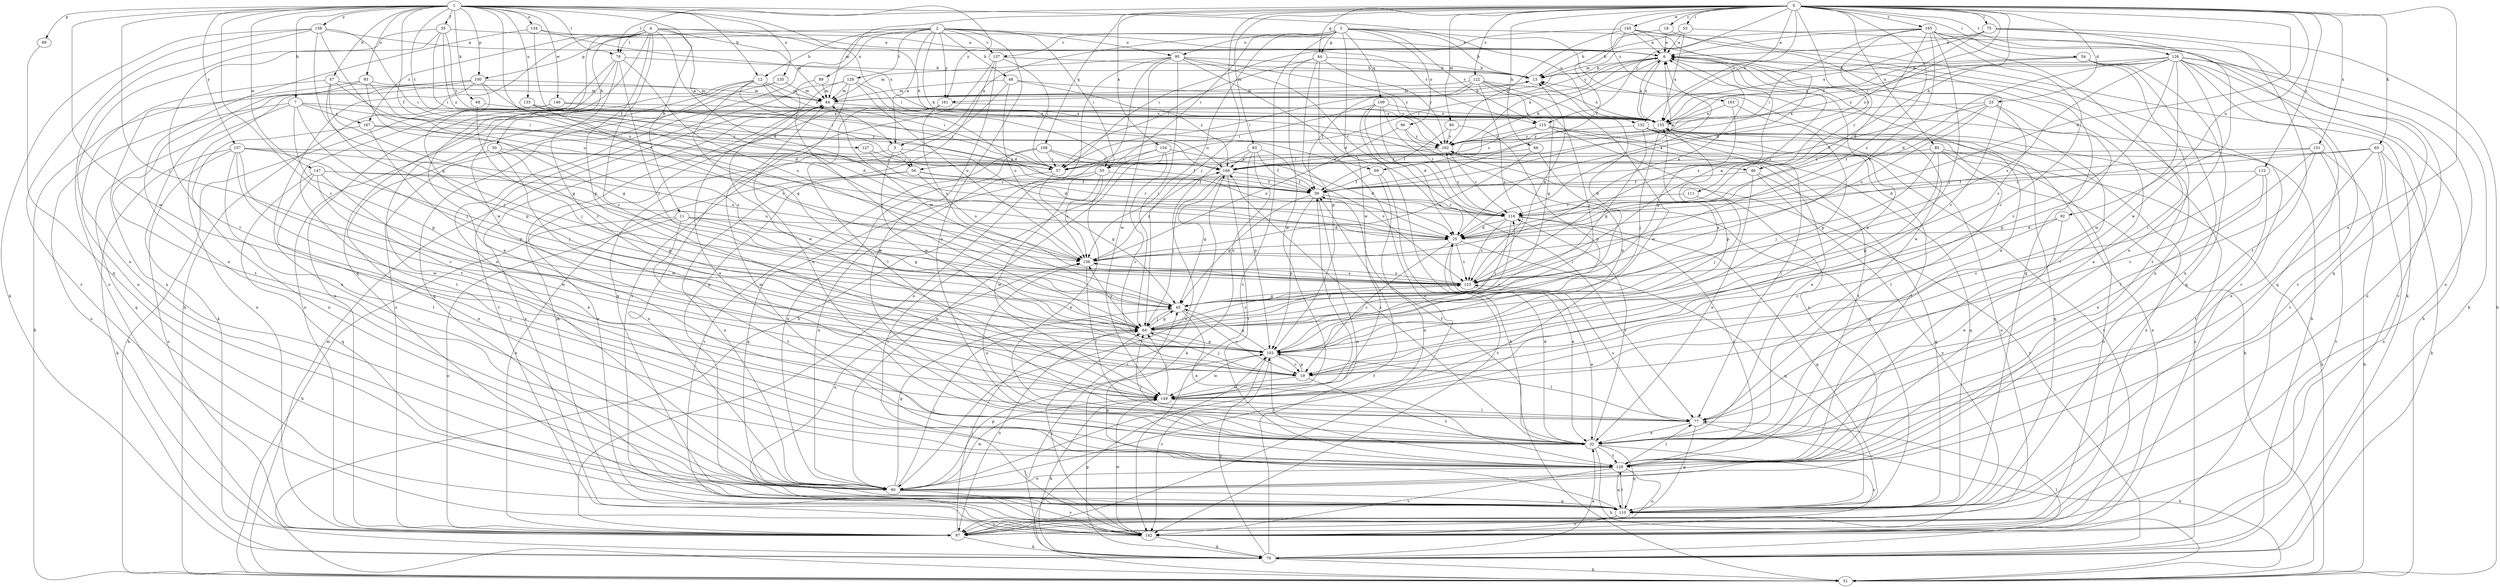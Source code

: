 strict digraph  {
0;
1;
2;
3;
4;
5;
6;
7;
11;
12;
13;
18;
19;
23;
25;
32;
35;
39;
44;
45;
46;
47;
48;
50;
51;
53;
54;
55;
56;
57;
64;
65;
66;
68;
69;
70;
75;
76;
77;
80;
83;
84;
85;
89;
90;
92;
93;
95;
96;
97;
99;
100;
103;
108;
109;
110;
111;
112;
115;
116;
122;
123;
126;
127;
128;
129;
132;
133;
134;
135;
136;
137;
142;
145;
146;
147;
149;
151;
154;
155;
157;
158;
161;
162;
163;
165;
167;
168;
0 -> 18  [label=c];
0 -> 23  [label=d];
0 -> 25  [label=d];
0 -> 32  [label=e];
0 -> 44  [label=g];
0 -> 46  [label=h];
0 -> 53  [label=i];
0 -> 54  [label=i];
0 -> 55  [label=i];
0 -> 64  [label=j];
0 -> 65  [label=k];
0 -> 66  [label=k];
0 -> 75  [label=l];
0 -> 76  [label=l];
0 -> 80  [label=m];
0 -> 83  [label=m];
0 -> 84  [label=m];
0 -> 85  [label=n];
0 -> 92  [label=o];
0 -> 108  [label=q];
0 -> 111  [label=r];
0 -> 112  [label=r];
0 -> 115  [label=r];
0 -> 122  [label=s];
0 -> 123  [label=s];
0 -> 126  [label=t];
0 -> 132  [label=u];
0 -> 145  [label=w];
0 -> 151  [label=x];
0 -> 154  [label=x];
0 -> 155  [label=x];
0 -> 163  [label=z];
0 -> 165  [label=z];
1 -> 7  [label=b];
1 -> 11  [label=b];
1 -> 12  [label=b];
1 -> 19  [label=c];
1 -> 35  [label=f];
1 -> 39  [label=f];
1 -> 46  [label=h];
1 -> 47  [label=h];
1 -> 64  [label=j];
1 -> 68  [label=k];
1 -> 76  [label=l];
1 -> 93  [label=o];
1 -> 99  [label=p];
1 -> 100  [label=p];
1 -> 127  [label=t];
1 -> 132  [label=u];
1 -> 133  [label=u];
1 -> 134  [label=u];
1 -> 135  [label=u];
1 -> 136  [label=u];
1 -> 146  [label=w];
1 -> 147  [label=w];
1 -> 149  [label=w];
1 -> 157  [label=y];
1 -> 158  [label=y];
1 -> 161  [label=y];
2 -> 5  [label=a];
2 -> 12  [label=b];
2 -> 32  [label=e];
2 -> 48  [label=h];
2 -> 55  [label=i];
2 -> 69  [label=k];
2 -> 89  [label=n];
2 -> 90  [label=n];
2 -> 95  [label=o];
2 -> 100  [label=p];
2 -> 115  [label=r];
2 -> 128  [label=t];
2 -> 137  [label=v];
2 -> 161  [label=y];
3 -> 5  [label=a];
3 -> 13  [label=b];
3 -> 32  [label=e];
3 -> 44  [label=g];
3 -> 55  [label=i];
3 -> 95  [label=o];
3 -> 96  [label=o];
3 -> 109  [label=q];
3 -> 110  [label=q];
3 -> 115  [label=r];
3 -> 136  [label=u];
3 -> 137  [label=v];
3 -> 142  [label=v];
3 -> 149  [label=w];
4 -> 5  [label=a];
4 -> 6  [label=a];
4 -> 19  [label=c];
4 -> 25  [label=d];
4 -> 50  [label=h];
4 -> 51  [label=h];
4 -> 55  [label=i];
4 -> 76  [label=l];
4 -> 84  [label=m];
4 -> 103  [label=p];
4 -> 110  [label=q];
4 -> 149  [label=w];
4 -> 167  [label=z];
5 -> 25  [label=d];
5 -> 56  [label=i];
5 -> 90  [label=n];
5 -> 103  [label=p];
6 -> 13  [label=b];
6 -> 56  [label=i];
6 -> 69  [label=k];
6 -> 90  [label=n];
6 -> 123  [label=s];
6 -> 129  [label=t];
6 -> 155  [label=x];
6 -> 161  [label=y];
7 -> 64  [label=j];
7 -> 97  [label=o];
7 -> 103  [label=p];
7 -> 110  [label=q];
7 -> 155  [label=x];
7 -> 167  [label=z];
7 -> 168  [label=z];
11 -> 25  [label=d];
11 -> 45  [label=g];
11 -> 51  [label=h];
11 -> 97  [label=o];
11 -> 123  [label=s];
11 -> 129  [label=t];
12 -> 45  [label=g];
12 -> 56  [label=i];
12 -> 57  [label=i];
12 -> 84  [label=m];
12 -> 97  [label=o];
12 -> 129  [label=t];
12 -> 155  [label=x];
13 -> 84  [label=m];
18 -> 6  [label=a];
18 -> 13  [label=b];
18 -> 19  [label=c];
19 -> 64  [label=j];
19 -> 103  [label=p];
19 -> 129  [label=t];
19 -> 149  [label=w];
23 -> 39  [label=f];
23 -> 103  [label=p];
23 -> 116  [label=r];
23 -> 123  [label=s];
23 -> 136  [label=u];
23 -> 155  [label=x];
25 -> 6  [label=a];
25 -> 19  [label=c];
25 -> 32  [label=e];
25 -> 110  [label=q];
25 -> 123  [label=s];
25 -> 136  [label=u];
32 -> 6  [label=a];
32 -> 25  [label=d];
32 -> 39  [label=f];
32 -> 51  [label=h];
32 -> 64  [label=j];
32 -> 97  [label=o];
32 -> 110  [label=q];
32 -> 116  [label=r];
32 -> 129  [label=t];
32 -> 136  [label=u];
32 -> 168  [label=z];
35 -> 6  [label=a];
35 -> 57  [label=i];
35 -> 77  [label=l];
35 -> 90  [label=n];
35 -> 162  [label=y];
35 -> 168  [label=z];
39 -> 6  [label=a];
39 -> 45  [label=g];
39 -> 90  [label=n];
39 -> 103  [label=p];
39 -> 116  [label=r];
44 -> 13  [label=b];
44 -> 57  [label=i];
44 -> 97  [label=o];
44 -> 103  [label=p];
44 -> 149  [label=w];
44 -> 162  [label=y];
45 -> 13  [label=b];
45 -> 19  [label=c];
45 -> 32  [label=e];
45 -> 64  [label=j];
45 -> 84  [label=m];
46 -> 32  [label=e];
46 -> 39  [label=f];
46 -> 110  [label=q];
46 -> 142  [label=v];
47 -> 45  [label=g];
47 -> 64  [label=j];
47 -> 84  [label=m];
47 -> 90  [label=n];
47 -> 116  [label=r];
48 -> 84  [label=m];
48 -> 110  [label=q];
48 -> 136  [label=u];
48 -> 162  [label=y];
48 -> 168  [label=z];
50 -> 90  [label=n];
50 -> 103  [label=p];
50 -> 149  [label=w];
50 -> 168  [label=z];
51 -> 84  [label=m];
51 -> 103  [label=p];
53 -> 6  [label=a];
53 -> 13  [label=b];
53 -> 97  [label=o];
53 -> 155  [label=x];
54 -> 13  [label=b];
54 -> 90  [label=n];
54 -> 110  [label=q];
54 -> 129  [label=t];
54 -> 155  [label=x];
55 -> 32  [label=e];
55 -> 39  [label=f];
55 -> 110  [label=q];
55 -> 136  [label=u];
55 -> 149  [label=w];
56 -> 39  [label=f];
56 -> 90  [label=n];
56 -> 97  [label=o];
56 -> 116  [label=r];
56 -> 136  [label=u];
57 -> 45  [label=g];
57 -> 90  [label=n];
64 -> 45  [label=g];
64 -> 97  [label=o];
64 -> 103  [label=p];
64 -> 123  [label=s];
64 -> 136  [label=u];
64 -> 155  [label=x];
65 -> 32  [label=e];
65 -> 70  [label=k];
65 -> 97  [label=o];
65 -> 116  [label=r];
65 -> 129  [label=t];
65 -> 168  [label=z];
66 -> 103  [label=p];
66 -> 136  [label=u];
66 -> 168  [label=z];
68 -> 64  [label=j];
68 -> 155  [label=x];
69 -> 39  [label=f];
69 -> 90  [label=n];
69 -> 142  [label=v];
70 -> 13  [label=b];
70 -> 32  [label=e];
70 -> 39  [label=f];
70 -> 51  [label=h];
70 -> 77  [label=l];
70 -> 103  [label=p];
70 -> 155  [label=x];
70 -> 162  [label=y];
70 -> 168  [label=z];
75 -> 6  [label=a];
75 -> 51  [label=h];
75 -> 129  [label=t];
75 -> 149  [label=w];
75 -> 155  [label=x];
75 -> 168  [label=z];
76 -> 13  [label=b];
76 -> 19  [label=c];
76 -> 32  [label=e];
76 -> 64  [label=j];
76 -> 97  [label=o];
76 -> 123  [label=s];
77 -> 32  [label=e];
77 -> 51  [label=h];
77 -> 110  [label=q];
77 -> 123  [label=s];
80 -> 39  [label=f];
80 -> 103  [label=p];
80 -> 162  [label=y];
83 -> 39  [label=f];
83 -> 70  [label=k];
83 -> 90  [label=n];
83 -> 103  [label=p];
83 -> 123  [label=s];
83 -> 168  [label=z];
84 -> 13  [label=b];
84 -> 32  [label=e];
84 -> 142  [label=v];
84 -> 155  [label=x];
85 -> 51  [label=h];
85 -> 64  [label=j];
85 -> 77  [label=l];
85 -> 97  [label=o];
85 -> 103  [label=p];
85 -> 168  [label=z];
89 -> 64  [label=j];
89 -> 84  [label=m];
90 -> 45  [label=g];
90 -> 64  [label=j];
90 -> 103  [label=p];
90 -> 110  [label=q];
90 -> 142  [label=v];
90 -> 149  [label=w];
92 -> 19  [label=c];
92 -> 25  [label=d];
92 -> 32  [label=e];
93 -> 45  [label=g];
93 -> 57  [label=i];
93 -> 84  [label=m];
93 -> 90  [label=n];
93 -> 129  [label=t];
95 -> 13  [label=b];
95 -> 25  [label=d];
95 -> 51  [label=h];
95 -> 64  [label=j];
95 -> 84  [label=m];
95 -> 97  [label=o];
95 -> 116  [label=r];
95 -> 149  [label=w];
95 -> 162  [label=y];
96 -> 110  [label=q];
96 -> 136  [label=u];
96 -> 162  [label=y];
97 -> 64  [label=j];
97 -> 70  [label=k];
97 -> 155  [label=x];
99 -> 110  [label=q];
100 -> 25  [label=d];
100 -> 51  [label=h];
100 -> 70  [label=k];
100 -> 84  [label=m];
100 -> 90  [label=n];
100 -> 97  [label=o];
100 -> 103  [label=p];
103 -> 19  [label=c];
103 -> 45  [label=g];
103 -> 77  [label=l];
103 -> 116  [label=r];
103 -> 129  [label=t];
103 -> 142  [label=v];
103 -> 149  [label=w];
108 -> 39  [label=f];
108 -> 57  [label=i];
108 -> 90  [label=n];
108 -> 142  [label=v];
108 -> 168  [label=z];
109 -> 25  [label=d];
109 -> 51  [label=h];
109 -> 57  [label=i];
109 -> 77  [label=l];
109 -> 116  [label=r];
109 -> 155  [label=x];
110 -> 45  [label=g];
110 -> 97  [label=o];
110 -> 129  [label=t];
110 -> 136  [label=u];
110 -> 142  [label=v];
111 -> 64  [label=j];
111 -> 116  [label=r];
112 -> 19  [label=c];
112 -> 32  [label=e];
112 -> 39  [label=f];
112 -> 129  [label=t];
115 -> 32  [label=e];
115 -> 90  [label=n];
115 -> 129  [label=t];
115 -> 162  [label=y];
115 -> 168  [label=z];
116 -> 25  [label=d];
116 -> 64  [label=j];
116 -> 110  [label=q];
116 -> 123  [label=s];
116 -> 129  [label=t];
116 -> 162  [label=y];
122 -> 39  [label=f];
122 -> 45  [label=g];
122 -> 57  [label=i];
122 -> 64  [label=j];
122 -> 84  [label=m];
122 -> 123  [label=s];
122 -> 149  [label=w];
122 -> 155  [label=x];
123 -> 6  [label=a];
123 -> 13  [label=b];
123 -> 32  [label=e];
123 -> 45  [label=g];
123 -> 136  [label=u];
126 -> 13  [label=b];
126 -> 19  [label=c];
126 -> 25  [label=d];
126 -> 32  [label=e];
126 -> 51  [label=h];
126 -> 70  [label=k];
126 -> 97  [label=o];
126 -> 110  [label=q];
126 -> 123  [label=s];
126 -> 142  [label=v];
126 -> 149  [label=w];
126 -> 155  [label=x];
126 -> 162  [label=y];
127 -> 57  [label=i];
127 -> 116  [label=r];
128 -> 25  [label=d];
128 -> 32  [label=e];
128 -> 84  [label=m];
128 -> 136  [label=u];
128 -> 142  [label=v];
128 -> 149  [label=w];
129 -> 6  [label=a];
129 -> 77  [label=l];
129 -> 84  [label=m];
129 -> 90  [label=n];
129 -> 97  [label=o];
129 -> 110  [label=q];
129 -> 142  [label=v];
132 -> 45  [label=g];
132 -> 51  [label=h];
132 -> 77  [label=l];
132 -> 97  [label=o];
132 -> 129  [label=t];
132 -> 142  [label=v];
132 -> 162  [label=y];
133 -> 25  [label=d];
133 -> 123  [label=s];
133 -> 155  [label=x];
134 -> 6  [label=a];
134 -> 39  [label=f];
134 -> 90  [label=n];
134 -> 155  [label=x];
135 -> 84  [label=m];
135 -> 97  [label=o];
135 -> 110  [label=q];
136 -> 6  [label=a];
136 -> 77  [label=l];
136 -> 123  [label=s];
136 -> 168  [label=z];
137 -> 13  [label=b];
137 -> 32  [label=e];
137 -> 57  [label=i];
137 -> 110  [label=q];
137 -> 142  [label=v];
142 -> 64  [label=j];
142 -> 70  [label=k];
142 -> 84  [label=m];
142 -> 149  [label=w];
142 -> 155  [label=x];
145 -> 6  [label=a];
145 -> 25  [label=d];
145 -> 39  [label=f];
145 -> 57  [label=i];
145 -> 70  [label=k];
145 -> 142  [label=v];
145 -> 162  [label=y];
146 -> 51  [label=h];
146 -> 57  [label=i];
146 -> 129  [label=t];
146 -> 155  [label=x];
147 -> 32  [label=e];
147 -> 39  [label=f];
147 -> 110  [label=q];
147 -> 129  [label=t];
147 -> 136  [label=u];
147 -> 149  [label=w];
149 -> 6  [label=a];
149 -> 39  [label=f];
149 -> 64  [label=j];
149 -> 70  [label=k];
149 -> 77  [label=l];
151 -> 19  [label=c];
151 -> 25  [label=d];
151 -> 51  [label=h];
151 -> 57  [label=i];
151 -> 77  [label=l];
151 -> 142  [label=v];
154 -> 19  [label=c];
154 -> 25  [label=d];
154 -> 57  [label=i];
154 -> 90  [label=n];
154 -> 142  [label=v];
155 -> 6  [label=a];
155 -> 64  [label=j];
155 -> 103  [label=p];
155 -> 110  [label=q];
155 -> 162  [label=y];
157 -> 19  [label=c];
157 -> 64  [label=j];
157 -> 70  [label=k];
157 -> 97  [label=o];
157 -> 129  [label=t];
157 -> 136  [label=u];
157 -> 149  [label=w];
157 -> 168  [label=z];
158 -> 6  [label=a];
158 -> 45  [label=g];
158 -> 57  [label=i];
158 -> 70  [label=k];
158 -> 97  [label=o];
158 -> 136  [label=u];
158 -> 142  [label=v];
161 -> 77  [label=l];
161 -> 123  [label=s];
161 -> 142  [label=v];
161 -> 155  [label=x];
162 -> 6  [label=a];
162 -> 110  [label=q];
162 -> 116  [label=r];
162 -> 168  [label=z];
163 -> 45  [label=g];
163 -> 103  [label=p];
163 -> 155  [label=x];
165 -> 6  [label=a];
165 -> 19  [label=c];
165 -> 25  [label=d];
165 -> 57  [label=i];
165 -> 64  [label=j];
165 -> 77  [label=l];
165 -> 84  [label=m];
165 -> 110  [label=q];
165 -> 116  [label=r];
165 -> 123  [label=s];
165 -> 142  [label=v];
167 -> 90  [label=n];
167 -> 103  [label=p];
167 -> 123  [label=s];
167 -> 162  [label=y];
168 -> 39  [label=f];
168 -> 45  [label=g];
168 -> 64  [label=j];
168 -> 129  [label=t];
}
